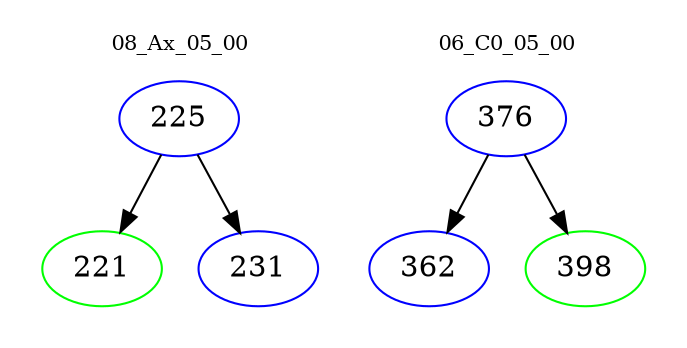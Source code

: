 digraph{
subgraph cluster_0 {
color = white
label = "08_Ax_05_00";
fontsize=10;
T0_225 [label="225", color="blue"]
T0_225 -> T0_221 [color="black"]
T0_221 [label="221", color="green"]
T0_225 -> T0_231 [color="black"]
T0_231 [label="231", color="blue"]
}
subgraph cluster_1 {
color = white
label = "06_C0_05_00";
fontsize=10;
T1_376 [label="376", color="blue"]
T1_376 -> T1_362 [color="black"]
T1_362 [label="362", color="blue"]
T1_376 -> T1_398 [color="black"]
T1_398 [label="398", color="green"]
}
}
